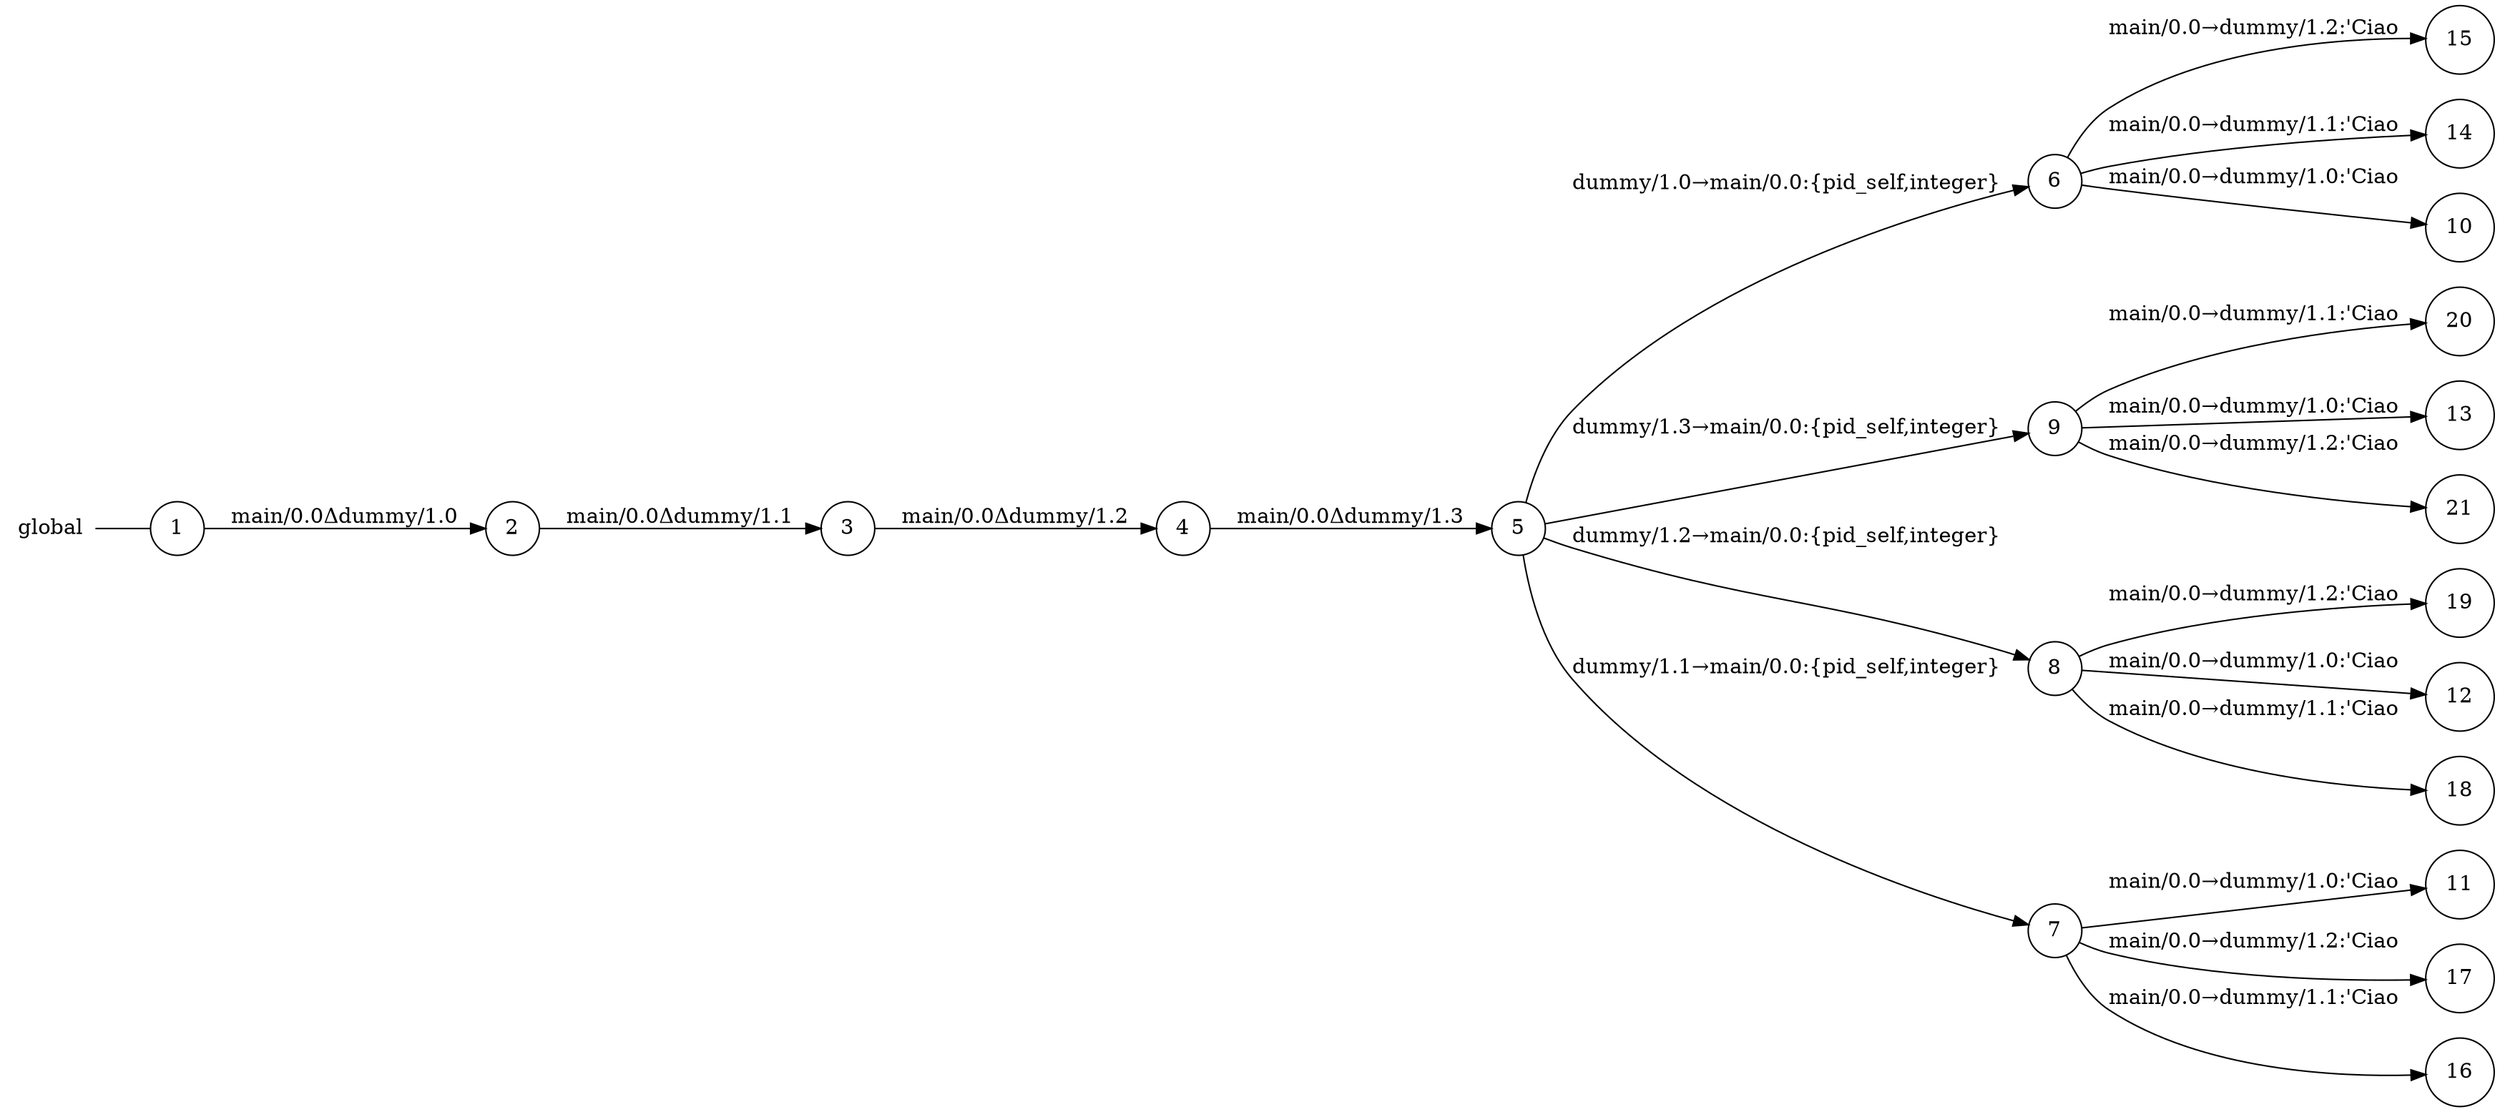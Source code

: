 digraph global {
	rankdir="LR";
	n_0 [label="global", shape="plaintext"];
	n_1 [id="20", shape=circle, label="20"];
	n_2 [id="5", shape=circle, label="5"];
	n_3 [id="15", shape=circle, label="15"];
	n_4 [id="19", shape=circle, label="19"];
	n_5 [id="12", shape=circle, label="12"];
	n_6 [id="11", shape=circle, label="11"];
	n_7 [id="17", shape=circle, label="17"];
	n_8 [id="18", shape=circle, label="18"];
	n_9 [id="14", shape=circle, label="14"];
	n_10 [id="6", shape=circle, label="6"];
	n_11 [id="13", shape=circle, label="13"];
	n_12 [id="10", shape=circle, label="10"];
	n_13 [id="1", shape=circle, label="1"];
	n_0 -> n_13 [arrowhead=none];
	n_14 [id="9", shape=circle, label="9"];
	n_15 [id="2", shape=circle, label="2"];
	n_16 [id="21", shape=circle, label="21"];
	n_17 [id="8", shape=circle, label="8"];
	n_18 [id="4", shape=circle, label="4"];
	n_19 [id="7", shape=circle, label="7"];
	n_20 [id="3", shape=circle, label="3"];
	n_21 [id="16", shape=circle, label="16"];

	n_17 -> n_8 [id="[$e|16]", label="main/0.0→dummy/1.1:'Ciao"];
	n_18 -> n_2 [id="[$e|3]", label="main/0.0Δdummy/1.3"];
	n_10 -> n_12 [id="[$e|8]", label="main/0.0→dummy/1.0:'Ciao"];
	n_20 -> n_18 [id="[$e|2]", label="main/0.0Δdummy/1.2"];
	n_19 -> n_21 [id="[$e|14]", label="main/0.0→dummy/1.1:'Ciao"];
	n_2 -> n_17 [id="[$e|6]", label="dummy/1.2→main/0.0:{pid_self,integer}"];
	n_10 -> n_9 [id="[$e|12]", label="main/0.0→dummy/1.1:'Ciao"];
	n_19 -> n_7 [id="[$e|15]", label="main/0.0→dummy/1.2:'Ciao"];
	n_2 -> n_19 [id="[$e|5]", label="dummy/1.1→main/0.0:{pid_self,integer}"];
	n_14 -> n_11 [id="[$e|11]", label="main/0.0→dummy/1.0:'Ciao"];
	n_19 -> n_6 [id="[$e|9]", label="main/0.0→dummy/1.0:'Ciao"];
	n_15 -> n_20 [id="[$e|1]", label="main/0.0Δdummy/1.1"];
	n_2 -> n_10 [id="[$e|4]", label="dummy/1.0→main/0.0:{pid_self,integer}"];
	n_14 -> n_1 [id="[$e|18]", label="main/0.0→dummy/1.1:'Ciao"];
	n_10 -> n_3 [id="[$e|13]", label="main/0.0→dummy/1.2:'Ciao"];
	n_17 -> n_4 [id="[$e|17]", label="main/0.0→dummy/1.2:'Ciao"];
	n_13 -> n_15 [id="[$e|0]", label="main/0.0Δdummy/1.0"];
	n_2 -> n_14 [id="[$e|7]", label="dummy/1.3→main/0.0:{pid_self,integer}"];
	n_14 -> n_16 [id="[$e|19]", label="main/0.0→dummy/1.2:'Ciao"];
	n_17 -> n_5 [id="[$e|10]", label="main/0.0→dummy/1.0:'Ciao"];
}
